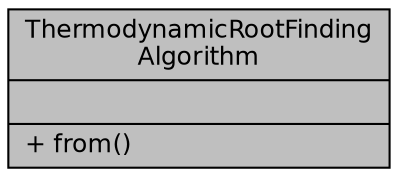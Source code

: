 digraph "ThermodynamicRootFindingAlgorithm"
{
  bgcolor="transparent";
  edge [fontname="Helvetica",fontsize="12",labelfontname="Helvetica",labelfontsize="12"];
  node [fontname="Helvetica",fontsize="12",shape=record];
  Node1 [label="{ThermodynamicRootFinding\lAlgorithm\n||+ from()\l}",height=0.2,width=0.4,color="black", fillcolor="grey75", style="filled", fontcolor="black"];
}
